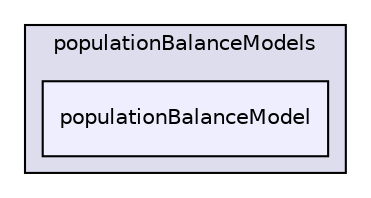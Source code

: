 digraph "/home/alberto/OpenFOAM-dev/albertop-dev/applications/development/OpenQBMM-dev/OpenQBMM-dev/src/quadratureMethods/populationBalanceModels/populationBalanceModel" {
  bgcolor=transparent;
  compound=true
  node [ fontsize="10", fontname="Helvetica"];
  edge [ labelfontsize="10", labelfontname="Helvetica"];
  subgraph clusterdir_5bedec4fc8e15e6abb02d1e28aa12bfa {
    graph [ bgcolor="#ddddee", pencolor="black", label="populationBalanceModels" fontname="Helvetica", fontsize="10", URL="dir_5bedec4fc8e15e6abb02d1e28aa12bfa.html"]
  dir_3913ad6d2225c40cbfe62ec6febeed57 [shape=box, label="populationBalanceModel", style="filled", fillcolor="#eeeeff", pencolor="black", URL="dir_3913ad6d2225c40cbfe62ec6febeed57.html"];
  }
}
